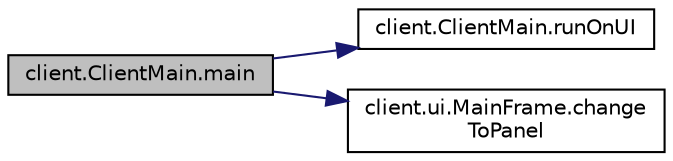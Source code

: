 digraph "client.ClientMain.main"
{
  edge [fontname="Helvetica",fontsize="10",labelfontname="Helvetica",labelfontsize="10"];
  node [fontname="Helvetica",fontsize="10",shape=record];
  rankdir="LR";
  Node21 [label="client.ClientMain.main",height=0.2,width=0.4,color="black", fillcolor="grey75", style="filled", fontcolor="black"];
  Node21 -> Node22 [color="midnightblue",fontsize="10",style="solid",fontname="Helvetica"];
  Node22 [label="client.ClientMain.runOnUI",height=0.2,width=0.4,color="black", fillcolor="white", style="filled",URL="$classclient_1_1_client_main.html#ad1c0bf16363beb967cc1a7a9a41a4e21"];
  Node21 -> Node23 [color="midnightblue",fontsize="10",style="solid",fontname="Helvetica"];
  Node23 [label="client.ui.MainFrame.change\lToPanel",height=0.2,width=0.4,color="black", fillcolor="white", style="filled",URL="$classclient_1_1ui_1_1_main_frame.html#ae415687be6f7197dd0d70d65d08d5221"];
}
